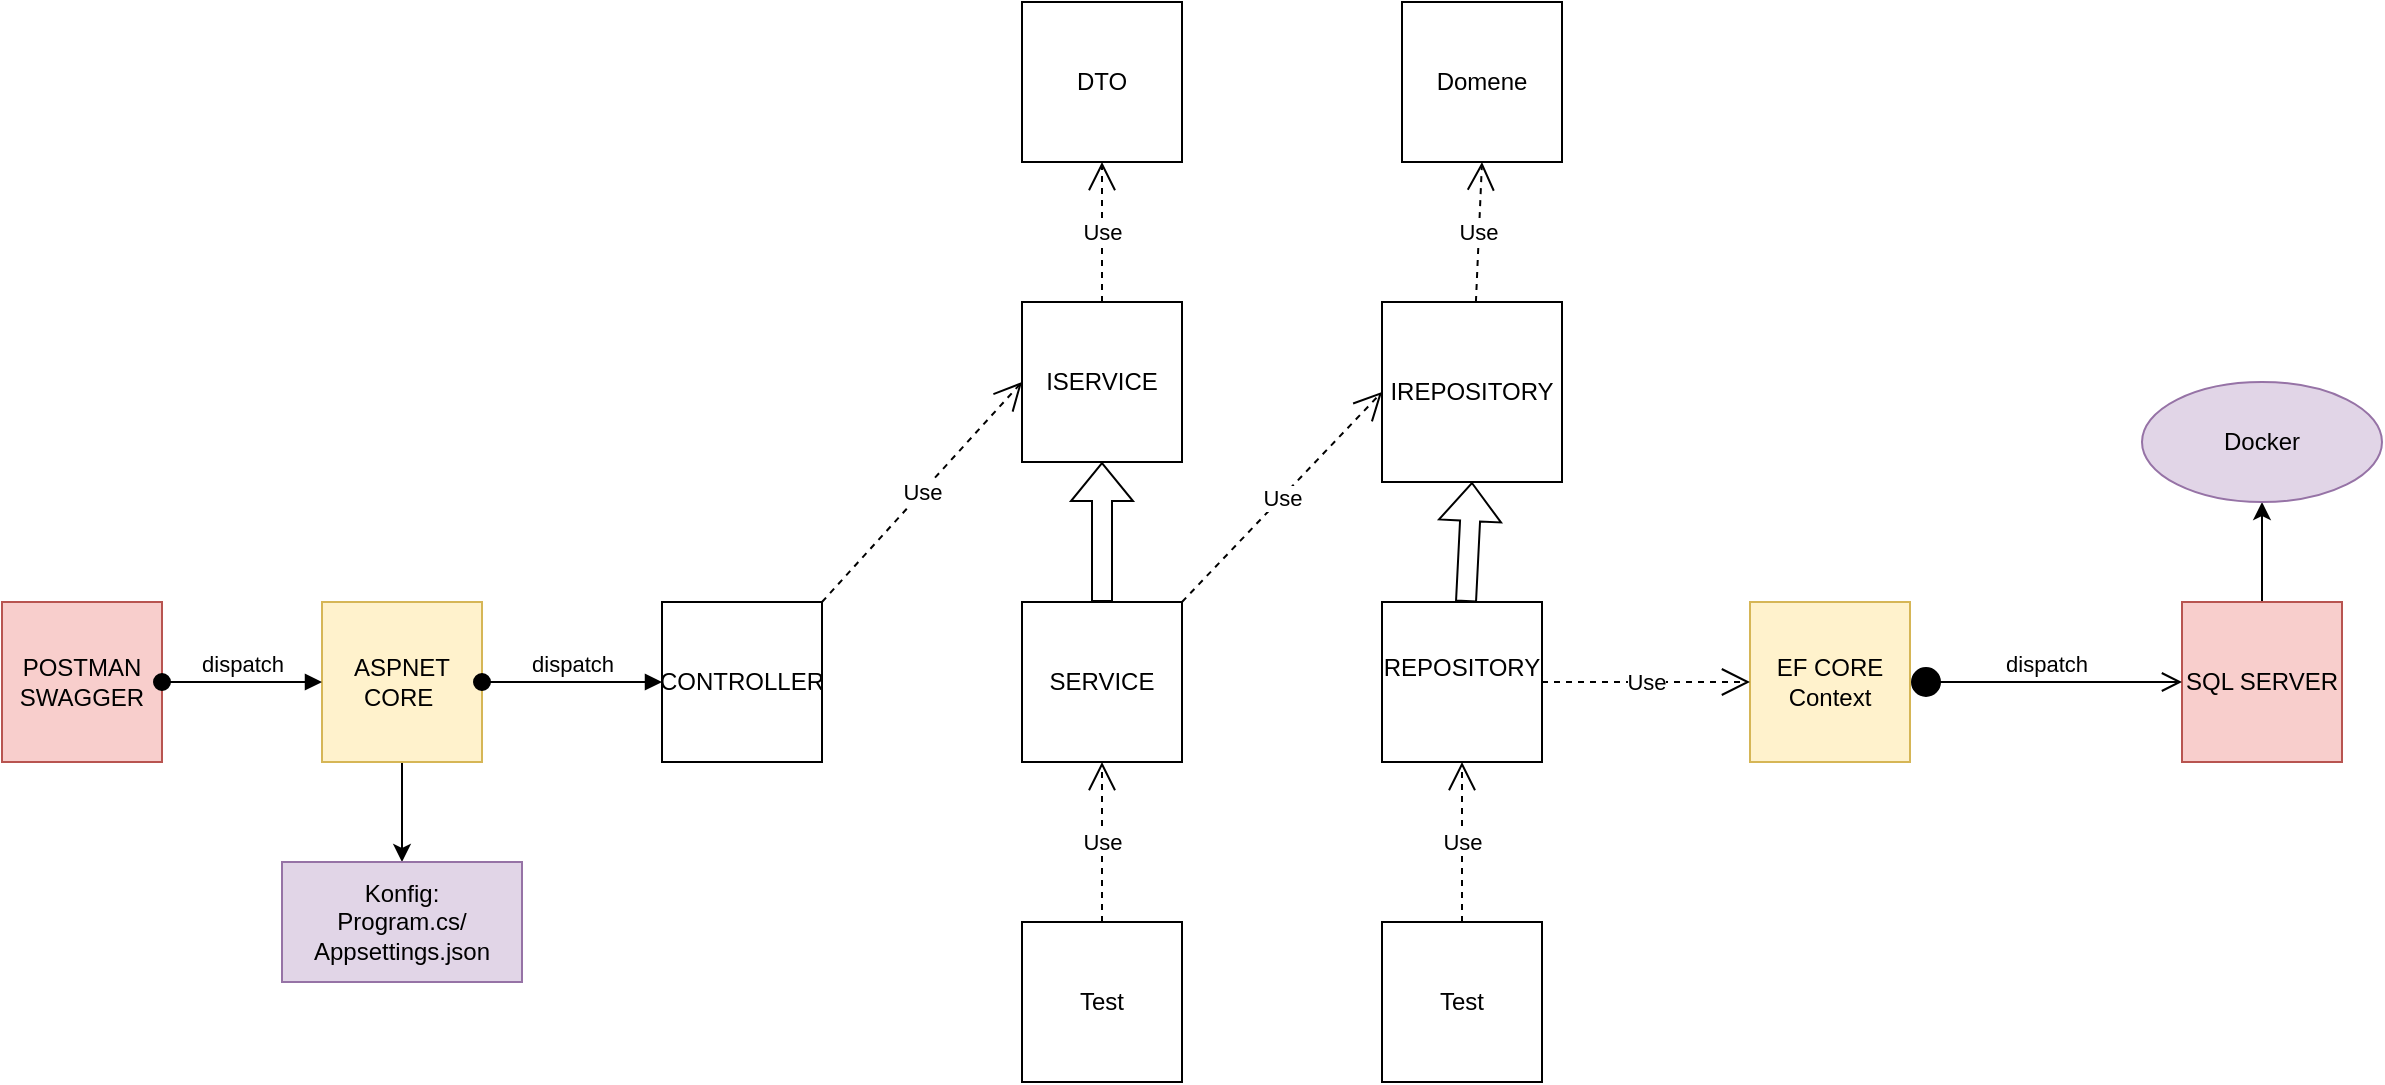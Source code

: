 <mxfile version="20.3.1" type="github"><diagram id="rSSbZOLpjgrv5jyWkGDf" name="Page-1"><mxGraphModel dx="2125" dy="1950" grid="1" gridSize="10" guides="1" tooltips="1" connect="1" arrows="1" fold="1" page="1" pageScale="1" pageWidth="827" pageHeight="1169" math="0" shadow="0"><root><mxCell id="0"/><mxCell id="1" parent="0"/><mxCell id="muPlWyfttF7s8qyAshrl-5" value="CONTROLLER" style="whiteSpace=wrap;html=1;aspect=fixed;" vertex="1" parent="1"><mxGeometry x="-210" y="-450" width="80" height="80" as="geometry"/></mxCell><mxCell id="muPlWyfttF7s8qyAshrl-6" value="SERVICE" style="whiteSpace=wrap;html=1;aspect=fixed;" vertex="1" parent="1"><mxGeometry x="-30" y="-450" width="80" height="80" as="geometry"/></mxCell><mxCell id="muPlWyfttF7s8qyAshrl-7" value="EF CORE&lt;br&gt;Context" style="whiteSpace=wrap;html=1;aspect=fixed;fillColor=#fff2cc;strokeColor=#d6b656;" vertex="1" parent="1"><mxGeometry x="334" y="-450" width="80" height="80" as="geometry"/></mxCell><mxCell id="muPlWyfttF7s8qyAshrl-27" value="" style="edgeStyle=orthogonalEdgeStyle;rounded=0;orthogonalLoop=1;jettySize=auto;html=1;" edge="1" parent="1" source="muPlWyfttF7s8qyAshrl-8" target="muPlWyfttF7s8qyAshrl-26"><mxGeometry relative="1" as="geometry"/></mxCell><mxCell id="muPlWyfttF7s8qyAshrl-8" value="ASPNET&lt;br&gt;CORE&amp;nbsp;" style="whiteSpace=wrap;html=1;aspect=fixed;fillColor=#fff2cc;strokeColor=#d6b656;" vertex="1" parent="1"><mxGeometry x="-380" y="-450" width="80" height="80" as="geometry"/></mxCell><mxCell id="muPlWyfttF7s8qyAshrl-29" value="" style="edgeStyle=orthogonalEdgeStyle;rounded=0;orthogonalLoop=1;jettySize=auto;html=1;" edge="1" parent="1" source="muPlWyfttF7s8qyAshrl-9" target="muPlWyfttF7s8qyAshrl-28"><mxGeometry relative="1" as="geometry"/></mxCell><mxCell id="muPlWyfttF7s8qyAshrl-9" value="SQL SERVER&lt;br&gt;" style="whiteSpace=wrap;html=1;aspect=fixed;fillColor=#f8cecc;strokeColor=#b85450;" vertex="1" parent="1"><mxGeometry x="550" y="-450" width="80" height="80" as="geometry"/></mxCell><mxCell id="muPlWyfttF7s8qyAshrl-10" value="POSTMAN&lt;br&gt;SWAGGER" style="whiteSpace=wrap;html=1;aspect=fixed;fillColor=#f8cecc;strokeColor=#b85450;" vertex="1" parent="1"><mxGeometry x="-540" y="-450" width="80" height="80" as="geometry"/></mxCell><mxCell id="muPlWyfttF7s8qyAshrl-12" value="REPOSITORY&lt;br&gt;&lt;br&gt;" style="whiteSpace=wrap;html=1;aspect=fixed;" vertex="1" parent="1"><mxGeometry x="150" y="-450" width="80" height="80" as="geometry"/></mxCell><mxCell id="muPlWyfttF7s8qyAshrl-13" value="Use" style="endArrow=open;endSize=12;dashed=1;html=1;rounded=0;exitX=1;exitY=0;exitDx=0;exitDy=0;entryX=0;entryY=0.5;entryDx=0;entryDy=0;" edge="1" parent="1" source="muPlWyfttF7s8qyAshrl-5" target="muPlWyfttF7s8qyAshrl-41"><mxGeometry width="160" relative="1" as="geometry"><mxPoint x="-100" y="-310" as="sourcePoint"/><mxPoint x="60" y="-310" as="targetPoint"/></mxGeometry></mxCell><mxCell id="muPlWyfttF7s8qyAshrl-14" value="dispatch" style="html=1;verticalAlign=bottom;startArrow=oval;startFill=1;endArrow=block;startSize=8;rounded=0;exitX=1;exitY=0.5;exitDx=0;exitDy=0;entryX=0;entryY=0.5;entryDx=0;entryDy=0;" edge="1" parent="1" source="muPlWyfttF7s8qyAshrl-8" target="muPlWyfttF7s8qyAshrl-5"><mxGeometry width="60" relative="1" as="geometry"><mxPoint x="-330" y="-330" as="sourcePoint"/><mxPoint x="-270" y="-330" as="targetPoint"/></mxGeometry></mxCell><mxCell id="muPlWyfttF7s8qyAshrl-18" value="Use" style="endArrow=open;endSize=12;dashed=1;html=1;rounded=0;exitX=1;exitY=0;exitDx=0;exitDy=0;entryX=0;entryY=0.5;entryDx=0;entryDy=0;" edge="1" parent="1" source="muPlWyfttF7s8qyAshrl-6" target="muPlWyfttF7s8qyAshrl-42"><mxGeometry width="160" relative="1" as="geometry"><mxPoint x="10" y="-350" as="sourcePoint"/><mxPoint x="170" y="-350" as="targetPoint"/></mxGeometry></mxCell><mxCell id="muPlWyfttF7s8qyAshrl-19" value="Use" style="endArrow=open;endSize=12;dashed=1;html=1;rounded=0;entryX=0;entryY=0.5;entryDx=0;entryDy=0;exitX=1;exitY=0.5;exitDx=0;exitDy=0;" edge="1" parent="1" source="muPlWyfttF7s8qyAshrl-12" target="muPlWyfttF7s8qyAshrl-7"><mxGeometry width="160" relative="1" as="geometry"><mxPoint x="180" y="-260" as="sourcePoint"/><mxPoint x="170" y="-350" as="targetPoint"/></mxGeometry></mxCell><mxCell id="muPlWyfttF7s8qyAshrl-20" value="dispatch" style="html=1;verticalAlign=bottom;startArrow=circle;startFill=1;endArrow=open;startSize=6;endSize=8;rounded=0;entryX=0;entryY=0.5;entryDx=0;entryDy=0;exitX=1;exitY=0.5;exitDx=0;exitDy=0;" edge="1" parent="1" source="muPlWyfttF7s8qyAshrl-7" target="muPlWyfttF7s8qyAshrl-9"><mxGeometry width="80" relative="1" as="geometry"><mxPoint x="50" y="-350" as="sourcePoint"/><mxPoint x="130" y="-350" as="targetPoint"/><Array as="points"/></mxGeometry></mxCell><mxCell id="muPlWyfttF7s8qyAshrl-21" value="dispatch" style="html=1;verticalAlign=bottom;startArrow=oval;startFill=1;endArrow=block;startSize=8;rounded=0;entryX=0;entryY=0.5;entryDx=0;entryDy=0;" edge="1" parent="1" source="muPlWyfttF7s8qyAshrl-10" target="muPlWyfttF7s8qyAshrl-8"><mxGeometry width="60" relative="1" as="geometry"><mxPoint x="60" y="-350" as="sourcePoint"/><mxPoint x="120" y="-350" as="targetPoint"/></mxGeometry></mxCell><mxCell id="muPlWyfttF7s8qyAshrl-26" value="Konfig:&lt;br&gt;Program.cs/&lt;br&gt;Appsettings.json&lt;br&gt;" style="whiteSpace=wrap;html=1;fillColor=#e1d5e7;strokeColor=#9673a6;" vertex="1" parent="1"><mxGeometry x="-400" y="-320" width="120" height="60" as="geometry"/></mxCell><mxCell id="muPlWyfttF7s8qyAshrl-28" value="Docker&lt;br&gt;" style="ellipse;whiteSpace=wrap;html=1;fillColor=#e1d5e7;strokeColor=#9673a6;" vertex="1" parent="1"><mxGeometry x="530" y="-560" width="120" height="60" as="geometry"/></mxCell><mxCell id="muPlWyfttF7s8qyAshrl-31" value="Domene&lt;br&gt;" style="whiteSpace=wrap;html=1;aspect=fixed;" vertex="1" parent="1"><mxGeometry x="160" y="-750" width="80" height="80" as="geometry"/></mxCell><mxCell id="muPlWyfttF7s8qyAshrl-33" value="DTO&lt;br&gt;" style="whiteSpace=wrap;html=1;aspect=fixed;" vertex="1" parent="1"><mxGeometry x="-30" y="-750" width="80" height="80" as="geometry"/></mxCell><mxCell id="muPlWyfttF7s8qyAshrl-41" value="ISERVICE" style="whiteSpace=wrap;html=1;aspect=fixed;" vertex="1" parent="1"><mxGeometry x="-30" y="-600" width="80" height="80" as="geometry"/></mxCell><mxCell id="muPlWyfttF7s8qyAshrl-42" value="IREPOSITORY&lt;br&gt;" style="whiteSpace=wrap;html=1;aspect=fixed;" vertex="1" parent="1"><mxGeometry x="150" y="-600" width="90" height="90" as="geometry"/></mxCell><mxCell id="muPlWyfttF7s8qyAshrl-43" value="" style="shape=flexArrow;endArrow=classic;html=1;rounded=0;entryX=0.5;entryY=1;entryDx=0;entryDy=0;" edge="1" parent="1" target="muPlWyfttF7s8qyAshrl-41"><mxGeometry width="50" height="50" relative="1" as="geometry"><mxPoint x="10" y="-450" as="sourcePoint"/><mxPoint x="20" y="-240" as="targetPoint"/></mxGeometry></mxCell><mxCell id="muPlWyfttF7s8qyAshrl-44" value="" style="shape=flexArrow;endArrow=classic;html=1;rounded=0;entryX=0.5;entryY=1;entryDx=0;entryDy=0;" edge="1" parent="1" source="muPlWyfttF7s8qyAshrl-12" target="muPlWyfttF7s8qyAshrl-42"><mxGeometry width="50" height="50" relative="1" as="geometry"><mxPoint x="60" y="-350" as="sourcePoint"/><mxPoint x="110" y="-400" as="targetPoint"/></mxGeometry></mxCell><mxCell id="muPlWyfttF7s8qyAshrl-45" value="Use" style="endArrow=open;endSize=12;dashed=1;html=1;rounded=0;entryX=0.5;entryY=1;entryDx=0;entryDy=0;" edge="1" parent="1" source="muPlWyfttF7s8qyAshrl-42" target="muPlWyfttF7s8qyAshrl-31"><mxGeometry width="160" relative="1" as="geometry"><mxPoint y="-380" as="sourcePoint"/><mxPoint x="160" y="-380" as="targetPoint"/></mxGeometry></mxCell><mxCell id="muPlWyfttF7s8qyAshrl-46" value="Use" style="endArrow=open;endSize=12;dashed=1;html=1;rounded=0;entryX=0.5;entryY=1;entryDx=0;entryDy=0;" edge="1" parent="1" target="muPlWyfttF7s8qyAshrl-33"><mxGeometry width="160" relative="1" as="geometry"><mxPoint x="10" y="-600" as="sourcePoint"/><mxPoint x="160" y="-380" as="targetPoint"/></mxGeometry></mxCell><mxCell id="muPlWyfttF7s8qyAshrl-47" value="Test" style="whiteSpace=wrap;html=1;aspect=fixed;" vertex="1" parent="1"><mxGeometry x="-30" y="-290" width="80" height="80" as="geometry"/></mxCell><mxCell id="muPlWyfttF7s8qyAshrl-48" value="Use" style="endArrow=open;endSize=12;dashed=1;html=1;rounded=0;entryX=0.5;entryY=1;entryDx=0;entryDy=0;" edge="1" parent="1" source="muPlWyfttF7s8qyAshrl-47" target="muPlWyfttF7s8qyAshrl-6"><mxGeometry width="160" relative="1" as="geometry"><mxPoint y="-420" as="sourcePoint"/><mxPoint x="160" y="-420" as="targetPoint"/></mxGeometry></mxCell><mxCell id="muPlWyfttF7s8qyAshrl-49" value="Test" style="whiteSpace=wrap;html=1;aspect=fixed;" vertex="1" parent="1"><mxGeometry x="150" y="-290" width="80" height="80" as="geometry"/></mxCell><mxCell id="muPlWyfttF7s8qyAshrl-50" value="Use" style="endArrow=open;endSize=12;dashed=1;html=1;rounded=0;entryX=0.5;entryY=1;entryDx=0;entryDy=0;exitX=0.5;exitY=0;exitDx=0;exitDy=0;" edge="1" parent="1" source="muPlWyfttF7s8qyAshrl-49" target="muPlWyfttF7s8qyAshrl-12"><mxGeometry width="160" relative="1" as="geometry"><mxPoint x="-220" y="-90" as="sourcePoint"/><mxPoint x="-60" y="-90" as="targetPoint"/></mxGeometry></mxCell></root></mxGraphModel></diagram></mxfile>